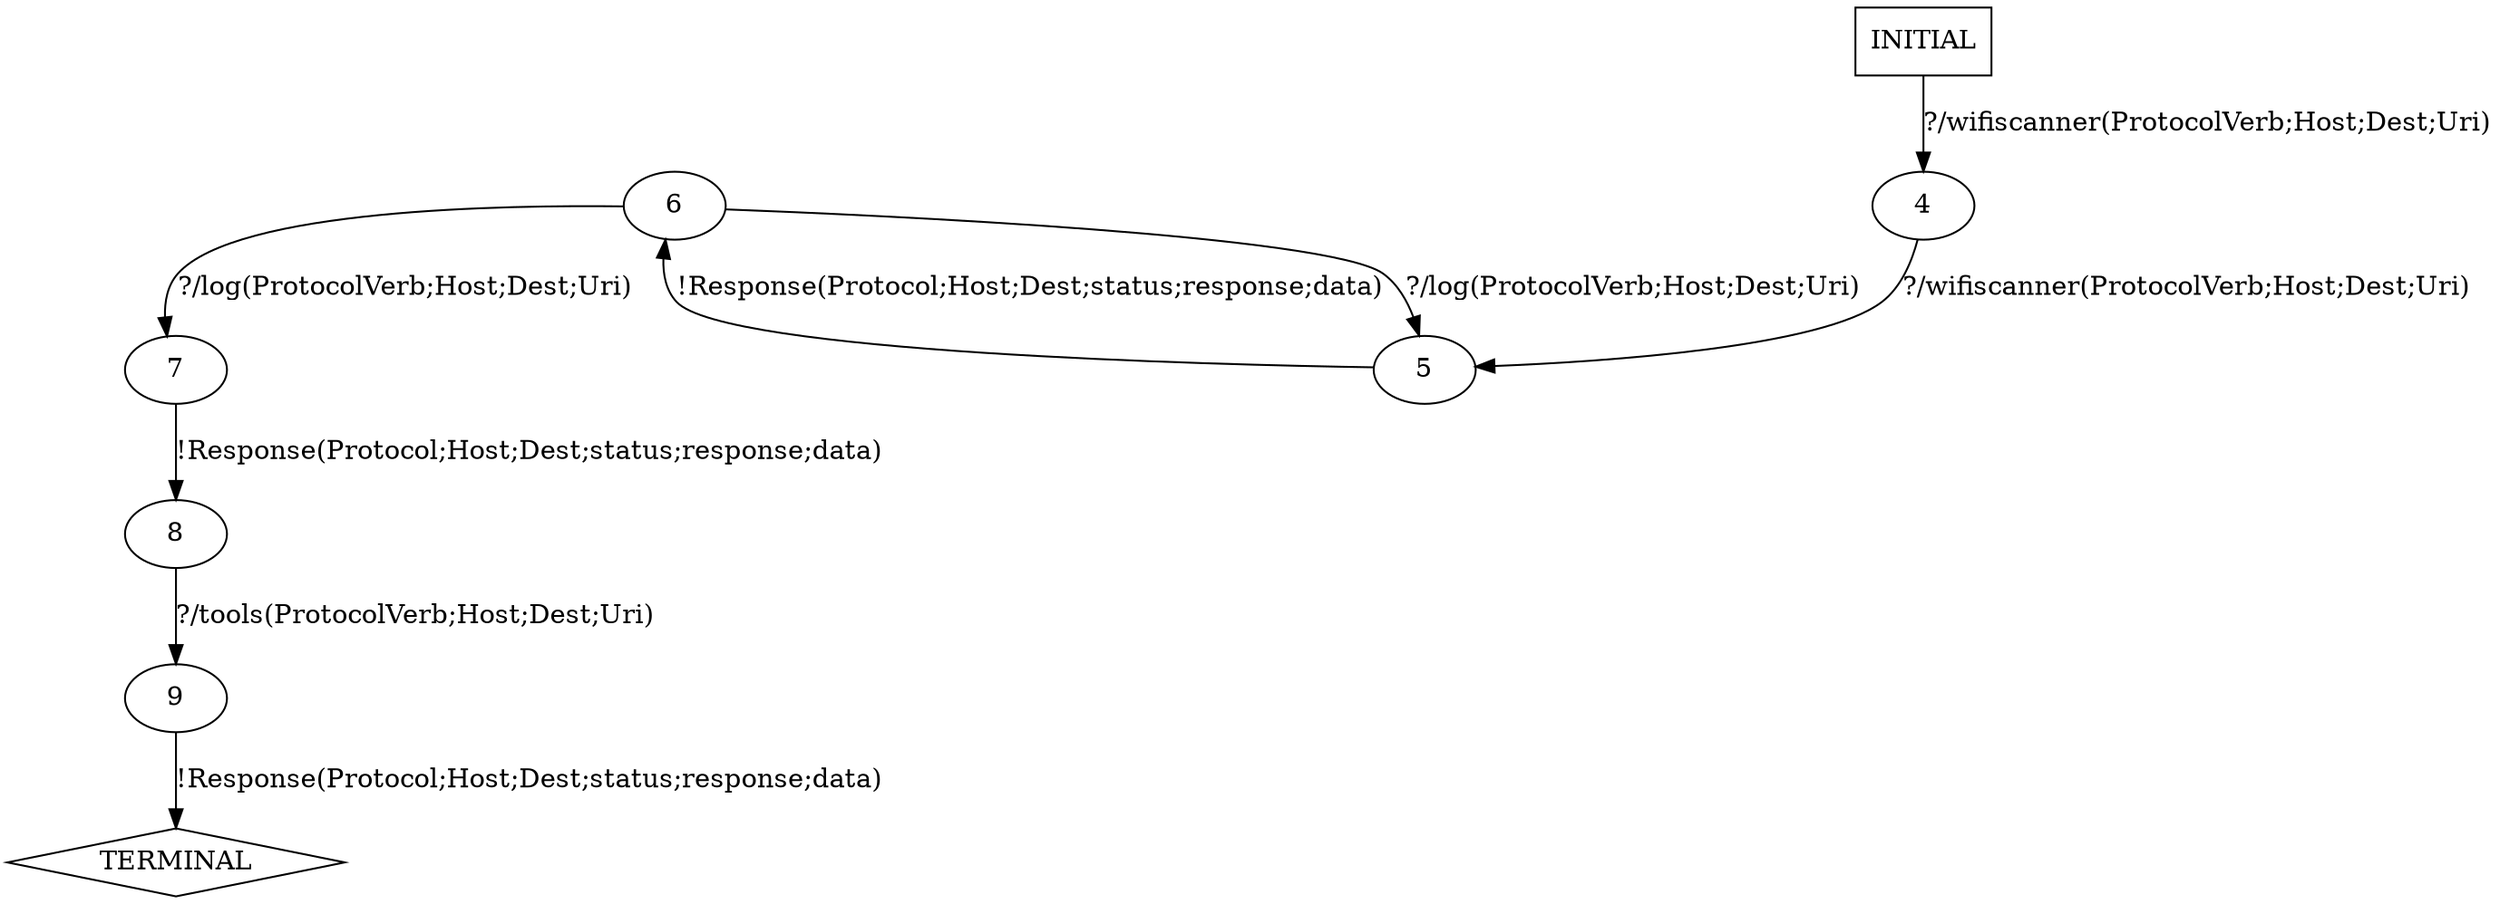 digraph G {
  1 [label="TERMINAL",shape=diamond];
  3 [label="INITIAL",shape=box];
  4 [label="4"];
  5 [label="5"];
  6 [label="6"];
  7 [label="7"];
  8 [label="8"];
  9 [label="9"];
3->4  [label="?/wifiscanner(ProtocolVerb;Host;Dest;Uri)"]
4->5  [label="?/wifiscanner(ProtocolVerb;Host;Dest;Uri)"]
5->6  [label="!Response(Protocol;Host;Dest;status;response;data)"]
6->7  [label="?/log(ProtocolVerb;Host;Dest;Uri)"]
6->5  [label="?/log(ProtocolVerb;Host;Dest;Uri)"]
7->8  [label="!Response(Protocol;Host;Dest;status;response;data)"]
8->9  [label="?/tools(ProtocolVerb;Host;Dest;Uri)"]
9->1  [label="!Response(Protocol;Host;Dest;status;response;data)"]
}
